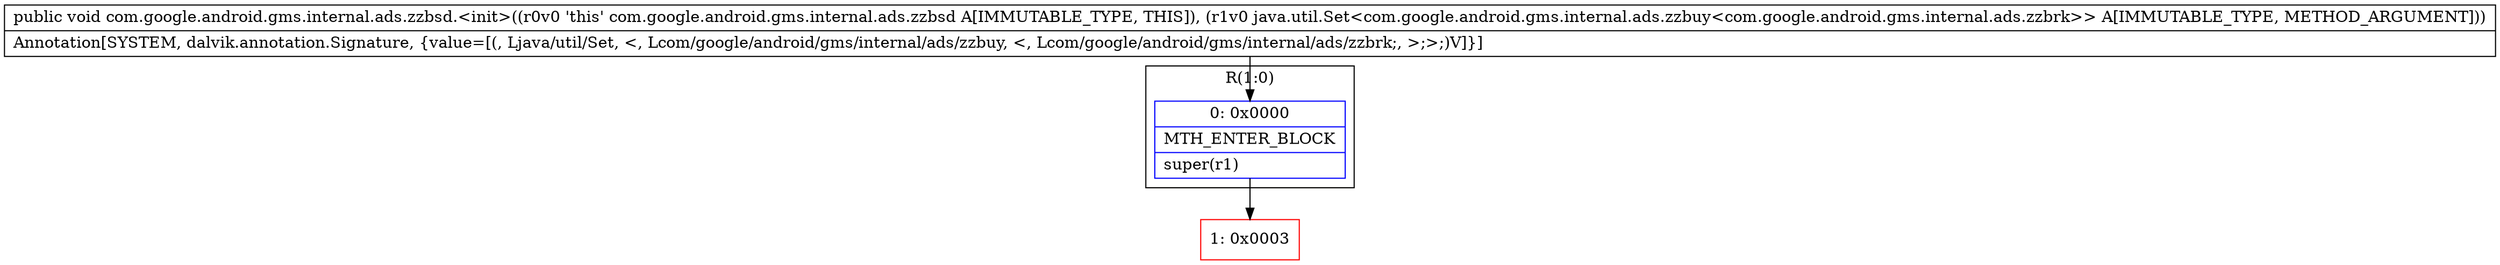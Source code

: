 digraph "CFG forcom.google.android.gms.internal.ads.zzbsd.\<init\>(Ljava\/util\/Set;)V" {
subgraph cluster_Region_1276225034 {
label = "R(1:0)";
node [shape=record,color=blue];
Node_0 [shape=record,label="{0\:\ 0x0000|MTH_ENTER_BLOCK\l|super(r1)\l}"];
}
Node_1 [shape=record,color=red,label="{1\:\ 0x0003}"];
MethodNode[shape=record,label="{public void com.google.android.gms.internal.ads.zzbsd.\<init\>((r0v0 'this' com.google.android.gms.internal.ads.zzbsd A[IMMUTABLE_TYPE, THIS]), (r1v0 java.util.Set\<com.google.android.gms.internal.ads.zzbuy\<com.google.android.gms.internal.ads.zzbrk\>\> A[IMMUTABLE_TYPE, METHOD_ARGUMENT]))  | Annotation[SYSTEM, dalvik.annotation.Signature, \{value=[(, Ljava\/util\/Set, \<, Lcom\/google\/android\/gms\/internal\/ads\/zzbuy, \<, Lcom\/google\/android\/gms\/internal\/ads\/zzbrk;, \>;\>;)V]\}]\l}"];
MethodNode -> Node_0;
Node_0 -> Node_1;
}

